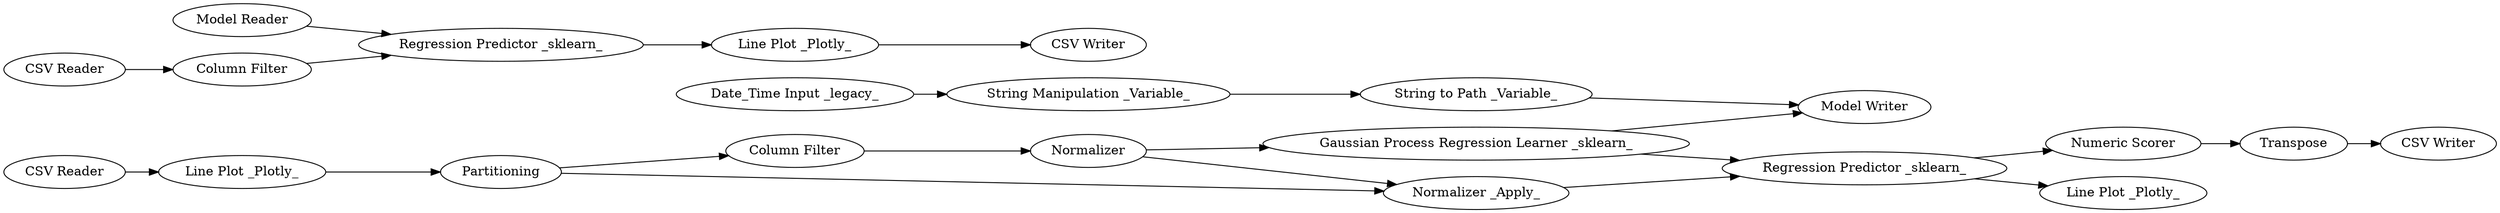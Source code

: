 digraph {
	237 -> 238
	229 -> 221
	225 -> 228
	237 -> 224
	217 -> 225
	236 -> 231
	224 -> 86
	226 -> 229
	221 -> 227
	86 -> 219
	227 -> 237
	233 -> 231
	219 -> 220
	231 -> 235
	228 -> 218
	232 -> 236
	235 -> 234
	221 -> 238
	220 -> 223
	86 -> 230
	224 -> 218
	238 -> 86
	231 [label="Regression Predictor _sklearn_"]
	227 [label="Column Filter"]
	230 [label="Line Plot _Plotly_"]
	224 [label="Gaussian Process Regression Learner _sklearn_"]
	217 [label="Date_Time Input _legacy_"]
	225 [label="String Manipulation _Variable_"]
	233 [label="Model Reader"]
	228 [label="String to Path _Variable_"]
	237 [label=Normalizer]
	236 [label="Column Filter"]
	238 [label="Normalizer _Apply_"]
	218 [label="Model Writer"]
	86 [label="Regression Predictor _sklearn_"]
	223 [label="CSV Writer"]
	219 [label="Numeric Scorer"]
	232 [label="CSV Reader"]
	229 [label="Line Plot _Plotly_"]
	235 [label="Line Plot _Plotly_"]
	226 [label="CSV Reader"]
	220 [label=Transpose]
	234 [label="CSV Writer"]
	221 [label=Partitioning]
	rankdir=LR
}
